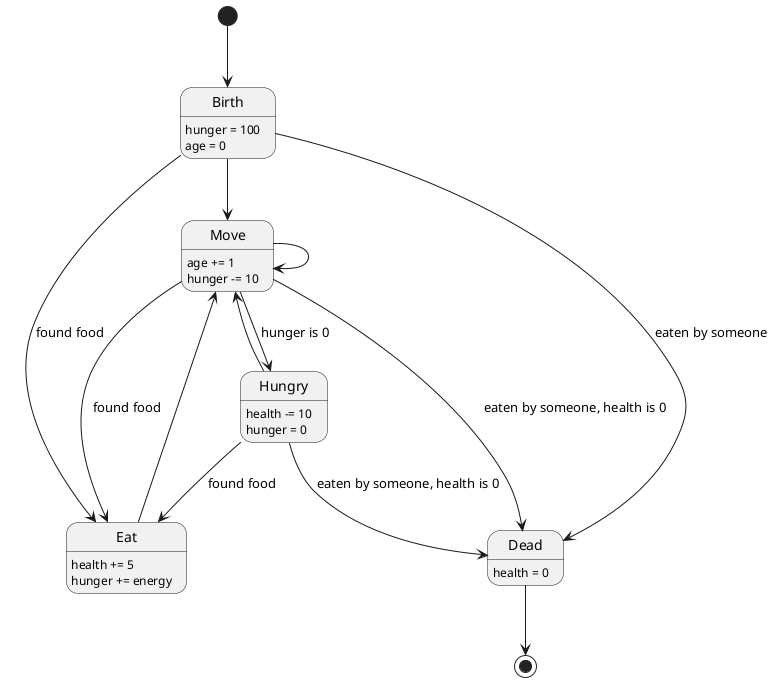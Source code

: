 @startuml animal_states

' State transition
[*] --> Birth

Birth --> Move
Birth --> Eat : found food
Birth --> Dead : eaten by someone

Move --> Hungry : hunger is 0
Move --> Eat : found food
Move --> Dead : eaten by someone, health is 0
Move --> Move

Eat --> Move

Hungry --> Move
Hungry --> Eat : found food
Hungry --> Dead : eaten by someone, health is 0

Dead --> [*]

' State features
Birth : hunger = 100
Birth : age = 0

Move : age += 1
Move : hunger -= 10

Hungry : health -= 10
Hungry : hunger = 0

Eat : health += 5
Eat : hunger += energy

Dead : health = 0

@enduml